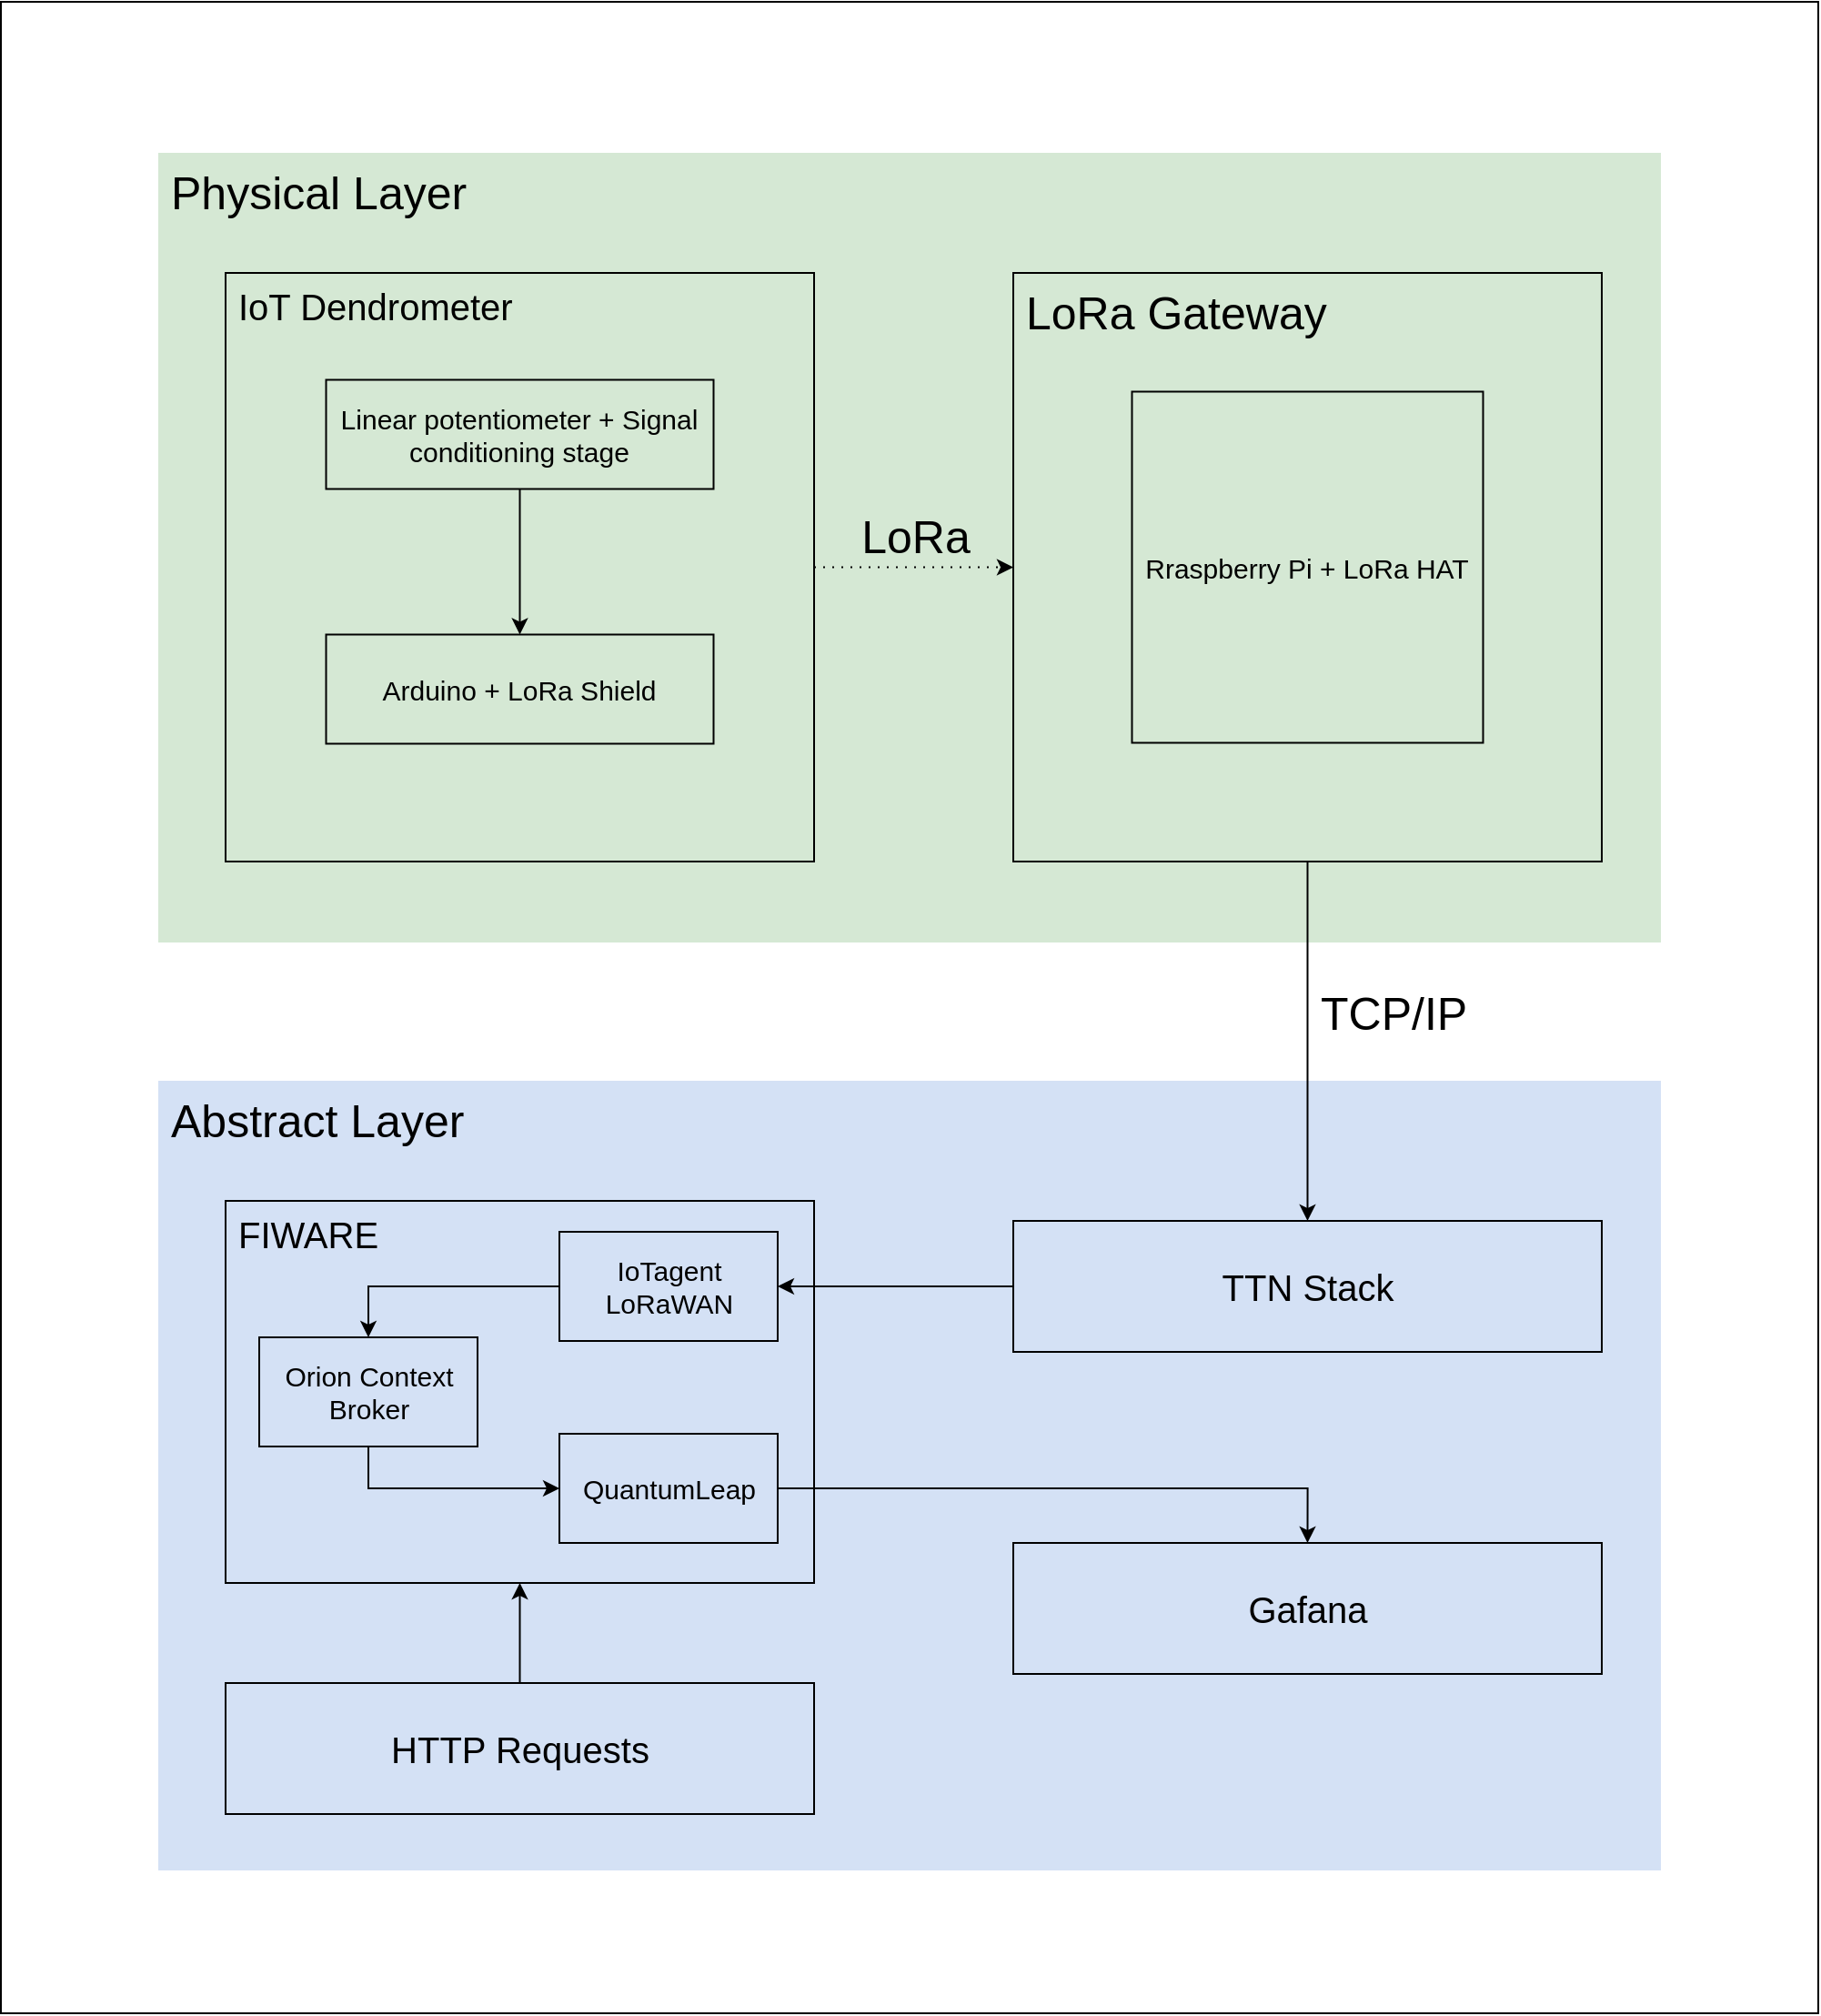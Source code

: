 <mxfile version="13.1.3">
    <diagram id="6hGFLwfOUW9BJ-s0fimq" name="Page-1">
        <mxGraphModel dx="1973" dy="2350" grid="0" gridSize="10" guides="1" tooltips="1" connect="1" arrows="1" fold="1" page="0" pageScale="1" pageWidth="827" pageHeight="1169" background="#ffffff" math="0" shadow="0">
            <root>
                <mxCell id="0"/>
                <mxCell id="1" parent="0"/>
                <mxCell id="5" value="" style="rounded=0;whiteSpace=wrap;html=1;fillColor=none;strokeColor=#000000;" parent="1" vertex="1">
                    <mxGeometry x="-75.5" y="-47" width="999" height="1105.5" as="geometry"/>
                </mxCell>
                <mxCell id="10" value="&lt;font color=&quot;#000000&quot; style=&quot;font-size: 25px;&quot;&gt;Physical Layer&lt;/font&gt;" style="rounded=0;whiteSpace=wrap;html=1;strokeColor=none;fillColor=#D5E8D4;align=left;verticalAlign=top;fontSize=25;spacingLeft=5;fontColor=#ffffff;" parent="1" vertex="1">
                    <mxGeometry x="11" y="36" width="826" height="434" as="geometry"/>
                </mxCell>
                <mxCell id="11" value="&lt;font color=&quot;#000000&quot; style=&quot;font-size: 25px;&quot;&gt;Abstract Layer&lt;/font&gt;" style="rounded=0;whiteSpace=wrap;html=1;align=left;verticalAlign=top;fontSize=25;spacingLeft=5;fillColor=#D4E1F5;strokeColor=none;" parent="1" vertex="1">
                    <mxGeometry x="11" y="546" width="826" height="434" as="geometry"/>
                </mxCell>
                <mxCell id="15" value="LoRa" style="edgeStyle=orthogonalEdgeStyle;rounded=0;orthogonalLoop=1;jettySize=auto;html=1;fontSize=25;strokeColor=#000000;dashed=1;dashPattern=1 4;verticalAlign=bottom;labelBackgroundColor=none;fontColor=#000000;" parent="1" source="12" target="14" edge="1">
                    <mxGeometry relative="1" as="geometry"/>
                </mxCell>
                <mxCell id="12" value="IoT Dendrometer" style="whiteSpace=wrap;html=1;aspect=fixed;strokeColor=#000000;fillColor=none;fontSize=20;align=left;fontColor=#000000;verticalAlign=top;spacingLeft=5;" parent="1" vertex="1">
                    <mxGeometry x="48" y="102" width="323.5" height="323.5" as="geometry"/>
                </mxCell>
                <mxCell id="23" style="edgeStyle=orthogonalEdgeStyle;rounded=0;orthogonalLoop=1;jettySize=auto;html=1;exitX=0.5;exitY=1;exitDx=0;exitDy=0;entryX=0.5;entryY=0;entryDx=0;entryDy=0;strokeColor=#000000;fontSize=20;fontColor=#000000;" parent="1" source="14" target="20" edge="1">
                    <mxGeometry relative="1" as="geometry"/>
                </mxCell>
                <mxCell id="39" value="TCP/IP" style="edgeLabel;html=1;align=left;verticalAlign=middle;resizable=0;points=[];fontSize=25;fontColor=#000000;labelBackgroundColor=none;spacingTop=10;spacingLeft=5;" parent="23" vertex="1" connectable="0">
                    <mxGeometry x="-0.228" relative="1" as="geometry">
                        <mxPoint y="1" as="offset"/>
                    </mxGeometry>
                </mxCell>
                <mxCell id="14" value="LoRa Gateway" style="whiteSpace=wrap;html=1;aspect=fixed;strokeColor=#000000;fillColor=none;fontSize=25;align=left;fontColor=#000000;verticalAlign=top;spacingLeft=5;" parent="1" vertex="1">
                    <mxGeometry x="481" y="102" width="323.5" height="323.5" as="geometry"/>
                </mxCell>
                <mxCell id="18" value="" style="edgeStyle=orthogonalEdgeStyle;rounded=0;orthogonalLoop=1;jettySize=auto;html=1;strokeColor=#000000;fontSize=20;fontColor=#000000;" parent="1" source="16" target="17" edge="1">
                    <mxGeometry relative="1" as="geometry"/>
                </mxCell>
                <mxCell id="16" value="&lt;font color=&quot;#000000&quot; style=&quot;font-size: 15px&quot;&gt;Linear potentiometer + Signal conditioning stage&lt;/font&gt;" style="rounded=0;whiteSpace=wrap;html=1;strokeColor=#000000;fillColor=none;fontSize=15;align=center;" parent="1" vertex="1">
                    <mxGeometry x="103.25" y="160.75" width="213" height="60" as="geometry"/>
                </mxCell>
                <mxCell id="17" value="&lt;font color=&quot;#000000&quot; style=&quot;font-size: 15px;&quot;&gt;Arduino + LoRa Shield&lt;/font&gt;" style="rounded=0;whiteSpace=wrap;html=1;strokeColor=#000000;fillColor=none;fontSize=15;align=center;" parent="1" vertex="1">
                    <mxGeometry x="103.25" y="300.75" width="213" height="60" as="geometry"/>
                </mxCell>
                <mxCell id="19" value="Rraspberry Pi + LoRa HAT" style="whiteSpace=wrap;html=1;aspect=fixed;strokeColor=#000000;fillColor=none;fontSize=15;fontColor=#000000;align=center;" parent="1" vertex="1">
                    <mxGeometry x="546.25" y="167.25" width="193" height="193" as="geometry"/>
                </mxCell>
                <mxCell id="31" style="edgeStyle=orthogonalEdgeStyle;rounded=0;orthogonalLoop=1;jettySize=auto;html=1;exitX=0;exitY=0.5;exitDx=0;exitDy=0;entryX=1;entryY=0.5;entryDx=0;entryDy=0;strokeColor=#000000;fontSize=15;fontColor=#000000;" parent="1" source="20" target="24" edge="1">
                    <mxGeometry relative="1" as="geometry"/>
                </mxCell>
                <mxCell id="20" value="TTN Stack" style="rounded=0;whiteSpace=wrap;html=1;strokeColor=#000000;fillColor=none;fontSize=20;fontColor=#000000;align=center;" parent="1" vertex="1">
                    <mxGeometry x="481" y="623" width="323.5" height="72" as="geometry"/>
                </mxCell>
                <mxCell id="35" value="Gafana" style="rounded=0;whiteSpace=wrap;html=1;strokeColor=#000000;fillColor=none;fontSize=20;fontColor=#000000;align=center;" parent="1" vertex="1">
                    <mxGeometry x="481" y="800" width="323.5" height="72" as="geometry"/>
                </mxCell>
                <mxCell id="34" style="edgeStyle=orthogonalEdgeStyle;rounded=0;orthogonalLoop=1;jettySize=auto;html=1;exitX=0.5;exitY=0;exitDx=0;exitDy=0;entryX=0.5;entryY=1;entryDx=0;entryDy=0;strokeColor=#000000;fontSize=15;fontColor=#000000;" parent="1" source="32" target="21" edge="1">
                    <mxGeometry relative="1" as="geometry"/>
                </mxCell>
                <mxCell id="32" value="HTTP Requests" style="rounded=0;whiteSpace=wrap;html=1;strokeColor=#000000;fillColor=none;fontSize=20;fontColor=#000000;align=center;" parent="1" vertex="1">
                    <mxGeometry x="48" y="877" width="323.5" height="72" as="geometry"/>
                </mxCell>
                <mxCell id="21" value="FIWARE" style="rounded=0;whiteSpace=wrap;html=1;strokeColor=#000000;fillColor=none;fontSize=20;fontColor=#000000;align=left;verticalAlign=top;spacingLeft=5;" parent="1" vertex="1">
                    <mxGeometry x="48" y="612" width="323.5" height="210" as="geometry"/>
                </mxCell>
                <mxCell id="30" style="edgeStyle=orthogonalEdgeStyle;rounded=0;orthogonalLoop=1;jettySize=auto;html=1;exitX=0;exitY=0.5;exitDx=0;exitDy=0;entryX=0.5;entryY=0;entryDx=0;entryDy=0;strokeColor=#000000;fontSize=20;fontColor=#000000;" parent="1" source="24" target="25" edge="1">
                    <mxGeometry relative="1" as="geometry"/>
                </mxCell>
                <mxCell id="24" value="IoTagent LoRaWAN" style="rounded=0;whiteSpace=wrap;html=1;strokeColor=#000000;fillColor=none;fontSize=15;fontColor=#000000;align=center;" parent="1" vertex="1">
                    <mxGeometry x="231.5" y="629" width="120" height="60" as="geometry"/>
                </mxCell>
                <mxCell id="29" style="edgeStyle=orthogonalEdgeStyle;rounded=0;orthogonalLoop=1;jettySize=auto;html=1;exitX=0.5;exitY=1;exitDx=0;exitDy=0;entryX=0;entryY=0.5;entryDx=0;entryDy=0;strokeColor=#000000;fontSize=20;fontColor=#000000;" parent="1" source="25" target="27" edge="1">
                    <mxGeometry relative="1" as="geometry"/>
                </mxCell>
                <mxCell id="25" value="Orion Context Broker" style="rounded=0;whiteSpace=wrap;html=1;strokeColor=#000000;fillColor=none;fontSize=15;fontColor=#000000;align=center;" parent="1" vertex="1">
                    <mxGeometry x="66.5" y="687" width="120" height="60" as="geometry"/>
                </mxCell>
                <mxCell id="38" style="edgeStyle=orthogonalEdgeStyle;rounded=0;orthogonalLoop=1;jettySize=auto;html=1;exitX=1;exitY=0.5;exitDx=0;exitDy=0;entryX=0.5;entryY=0;entryDx=0;entryDy=0;strokeColor=#000000;fontSize=15;fontColor=#000000;" parent="1" source="27" target="35" edge="1">
                    <mxGeometry relative="1" as="geometry"/>
                </mxCell>
                <mxCell id="27" value="QuantumLeap" style="rounded=0;whiteSpace=wrap;html=1;strokeColor=#000000;fillColor=none;fontSize=15;fontColor=#000000;align=center;" parent="1" vertex="1">
                    <mxGeometry x="231.5" y="740" width="120" height="60" as="geometry"/>
                </mxCell>
            </root>
        </mxGraphModel>
    </diagram>
</mxfile>
